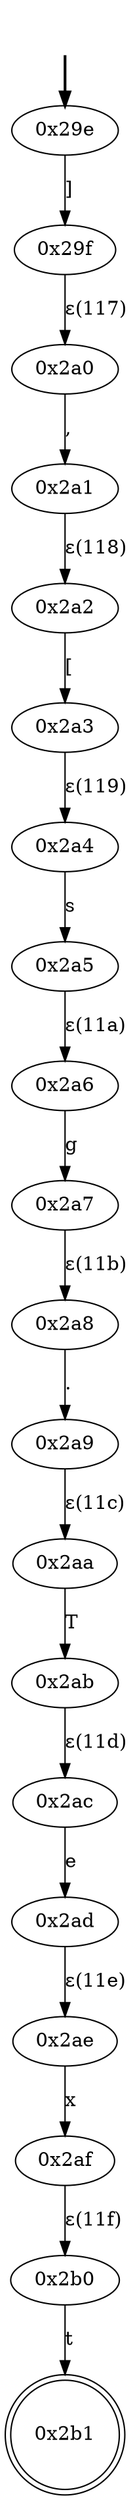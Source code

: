 digraph {
	fake [style=invisible]
	"0x29e" [root=true]
	"0x29f"
	"0x2a0"
	"0x2a1"
	"0x2a2"
	"0x2a3"
	"0x2a4"
	"0x2a5"
	"0x2a6"
	"0x2a7"
	"0x2a8"
	"0x2a9"
	"0x2aa"
	"0x2ab"
	"0x2ac"
	"0x2ad"
	"0x2ae"
	"0x2af"
	"0x2b0"
	"0x2b1" [shape=doublecircle]
	fake -> "0x29e" [style=bold]
	"0x29e" -> "0x29f" [label="]"]
	"0x2a0" -> "0x2a1" [label=","]
	"0x29f" -> "0x2a0" [label="ε(117)"]
	"0x2a2" -> "0x2a3" [label="["]
	"0x2a1" -> "0x2a2" [label="ε(118)"]
	"0x2a4" -> "0x2a5" [label=s]
	"0x2a3" -> "0x2a4" [label="ε(119)"]
	"0x2a6" -> "0x2a7" [label=g]
	"0x2a5" -> "0x2a6" [label="ε(11a)"]
	"0x2a8" -> "0x2a9" [label="."]
	"0x2a7" -> "0x2a8" [label="ε(11b)"]
	"0x2aa" -> "0x2ab" [label=T]
	"0x2a9" -> "0x2aa" [label="ε(11c)"]
	"0x2ac" -> "0x2ad" [label=e]
	"0x2ab" -> "0x2ac" [label="ε(11d)"]
	"0x2ae" -> "0x2af" [label=x]
	"0x2ad" -> "0x2ae" [label="ε(11e)"]
	"0x2b0" -> "0x2b1" [label=t]
	"0x2af" -> "0x2b0" [label="ε(11f)"]
}
